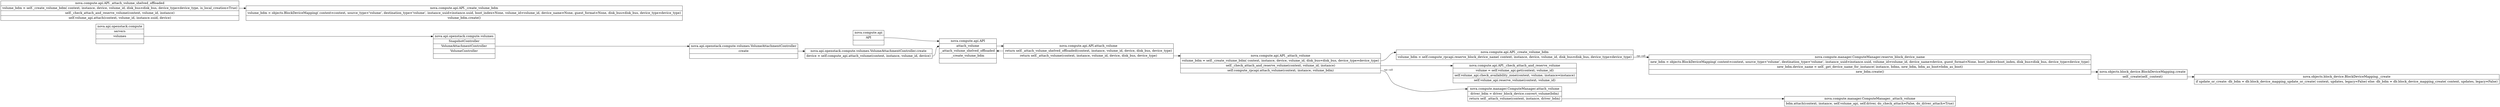 digraph g {

graph [rankdir = "LR"];
node [fontsize = "16" shape = "record" ];
edge [fontsize = "12"];

24374 [label =
" <fn> nova.api.openstack.compute |\
<f1> servers |\
<f2> volumes |\
<fe>
"]


4467 [label =
" <fn> nova.api.openstack.compute.volumes |\
<f1> SnapshotController |\
<f2> VolumeAttachmentController |\
<f3> VolumeController |\
<fe>
"]

24374:f2 -> 4467:fn




32443  [label =
" <fn> nova.api.openstack.compute.volumes.VolumeAttachmentController |\
<f1> create |\
<fe>
"]

4467:f2 -> 32443:fn




13059 [label =
"<fn> nova.api.openstack.compute.volumes.VolumeAttachmentController.create |\
    <f1> device = self.compute_api.attach_volume(context, instance, volume_id, device)
"];

32443:f1 -> 13059:fn


1451  [label =
" <fn> nova.compute.api |\
<f1> API |\
<fe>
"]


24659  [label =
" <fn> nova.compute.api.API |\
<f1> attach_volume |\
<f2> _attach_volume_shelved_offloaded |\
<f3> _create_volume_bdm |\
<fe>
"]

1451:f1 -> 24659:fn
13059:f1 -> 24659:f1



1
[label =
"<fn>nova.compute.api.API.attach_volume |\
<f1>return self._attach_volume_shelved_offloaded(context,
                                                    instance,
                                                    volume_id,
                                                    device,
                                                    disk_bus,
                                                    device_type)  |\
<f2>return self._attach_volume(context, instance, volume_id, device,
                                disk_bus, device_type)
"];

24659:f1 -> 1:fn
1:f1 -> 24659:f2

11 [label =
" <fn>nova.compute.api.API._attach_volume_shelved_offloaded |\
<f1>volume_bdm = self._create_volume_bdm(
        context, instance, device, volume_id, disk_bus=disk_bus,
        device_type=device_type, is_local_creation=True) |\
<f2>self._check_attach_and_reserve_volume(context, volume_id, instance)|\
<f3>self.volume_api.attach(context,
                                   volume_id,
                                   instance.uuid,
                                   device)
"]


12 [label =
" <fn> nova.compute.api.API._create_volume_bdm|\
<f1> volume_bdm = objects.BlockDeviceMapping(
                context=context,
                source_type='volume', destination_type='volume',
                instance_uuid=instance.uuid, boot_index=None,
                volume_id=volume_id,
                device_name=None, guest_format=None,
                disk_bus=disk_bus, device_type=device_type)|\
<f2>volume_bdm.create()
"]

11:f1 -> 12:fn

2 [label =
"<fn> nova.compute.api.API._attach_volume |\
<f1> volume_bdm = self._create_volume_bdm(
            context, instance, device, volume_id, disk_bus=disk_bus,
            device_type=device_type) |\
<f2> self._check_attach_and_reserve_volume(context, volume_id, instance) |\
<f3> self.compute_rpcapi.attach_volume(context, instance, volume_bdm)
"];

1:f2 -> 2:fn

6 [label =
" <fn> nova.compute.api.API._check_attach_and_reserve_volume  |\
<f1>  volume = self.volume_api.get(context, volume_id) |\
<f2>  self.volume_api.check_availability_zone(context, volume,
                                                instance=instance) |\
<f3> self.volume_api.reserve_volume(context, volume_id)
"]

7 [label =
"<fn>nova.compute.manager.ComputeManager.attach_volume  |\
<f2>driver_bdm = driver_block_device.convert_volume(bdm) |\
<f3>return self._attach_volume(context, instance, driver_bdm)
"]

2:f2 -> 6:fn
2:f3 -> 7:fn  [label =
"rpc call
"]

3 [label =
"<fn> nova.compute.api.API._create_volume_bdm |\
<f1> volume_bdm = self.compute_rpcapi.reserve_block_device_name(
                context, instance, device, volume_id, disk_bus=disk_bus,
                device_type=device_type)
"];

2:f1 -> 3:fn

5 [label =
"<fn>  nova.compute.manager.ComputeManager.reserve_block_device_name   |\
<f1> new_bdm = objects.BlockDeviceMapping(
                    context=context,
                    source_type='volume', destination_type='volume',
                    instance_uuid=instance.uuid,
                    volume_id=volume_id,
                    device_name=device, guest_format=None,
                    boot_index=boot_index,
                    disk_bus=disk_bus, device_type=device_type) |\
<f2> new_bdm.device_name = self._get_device_name_for_instance(
                    instance, bdms, new_bdm, bdm_as_boot=bdm_as_boot) |\
<f3>new_bdm.create()
"];

3:f1 -> 5:fn [label = "rpc call"]

8 [label =
" <fn>nova.objects.block_device.BlockDeviceMapping.create |\
<f1>self._create(self._context)
"]

5:f3 -> 8:fn

9 [label =
" <fn> nova.objects.block_device.BlockDeviceMapping._create|\
<f1> if update_or_create:
            db_bdm = db.block_device_mapping_update_or_create(
                    context, updates, legacy=False)
        else:
            db_bdm = db.block_device_mapping_create(
                    context, updates, legacy=False)
"]

8:f1 -> 9:fn

10 [label =
" <fn> nova.compute.manager.ComputeManager._attach_volume|\
<f1> bdm.attach(context, instance, self.volume_api, self.driver,
                       do_check_attach=False, do_driver_attach=True)
"]

7:f3 -> 10:fn



}

